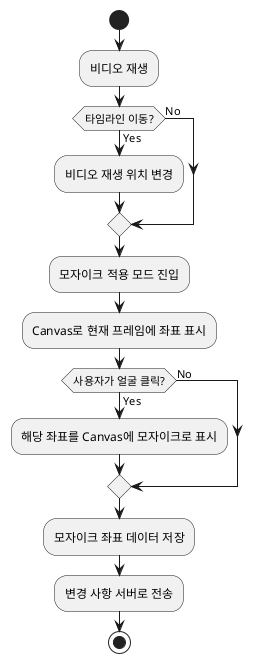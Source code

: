 @startuml
start
:비디오 재생;
if (타임라인 이동?) then (Yes)
  :비디오 재생 위치 변경;
else (No)
endif
:모자이크 적용 모드 진입;
:Canvas로 현재 프레임에 좌표 표시;
if (사용자가 얼굴 클릭?) then (Yes)
  :해당 좌표를 Canvas에 모자이크로 표시;
else (No)
endif
:모자이크 좌표 데이터 저장;
:변경 사항 서버로 전송;
stop
@enduml
